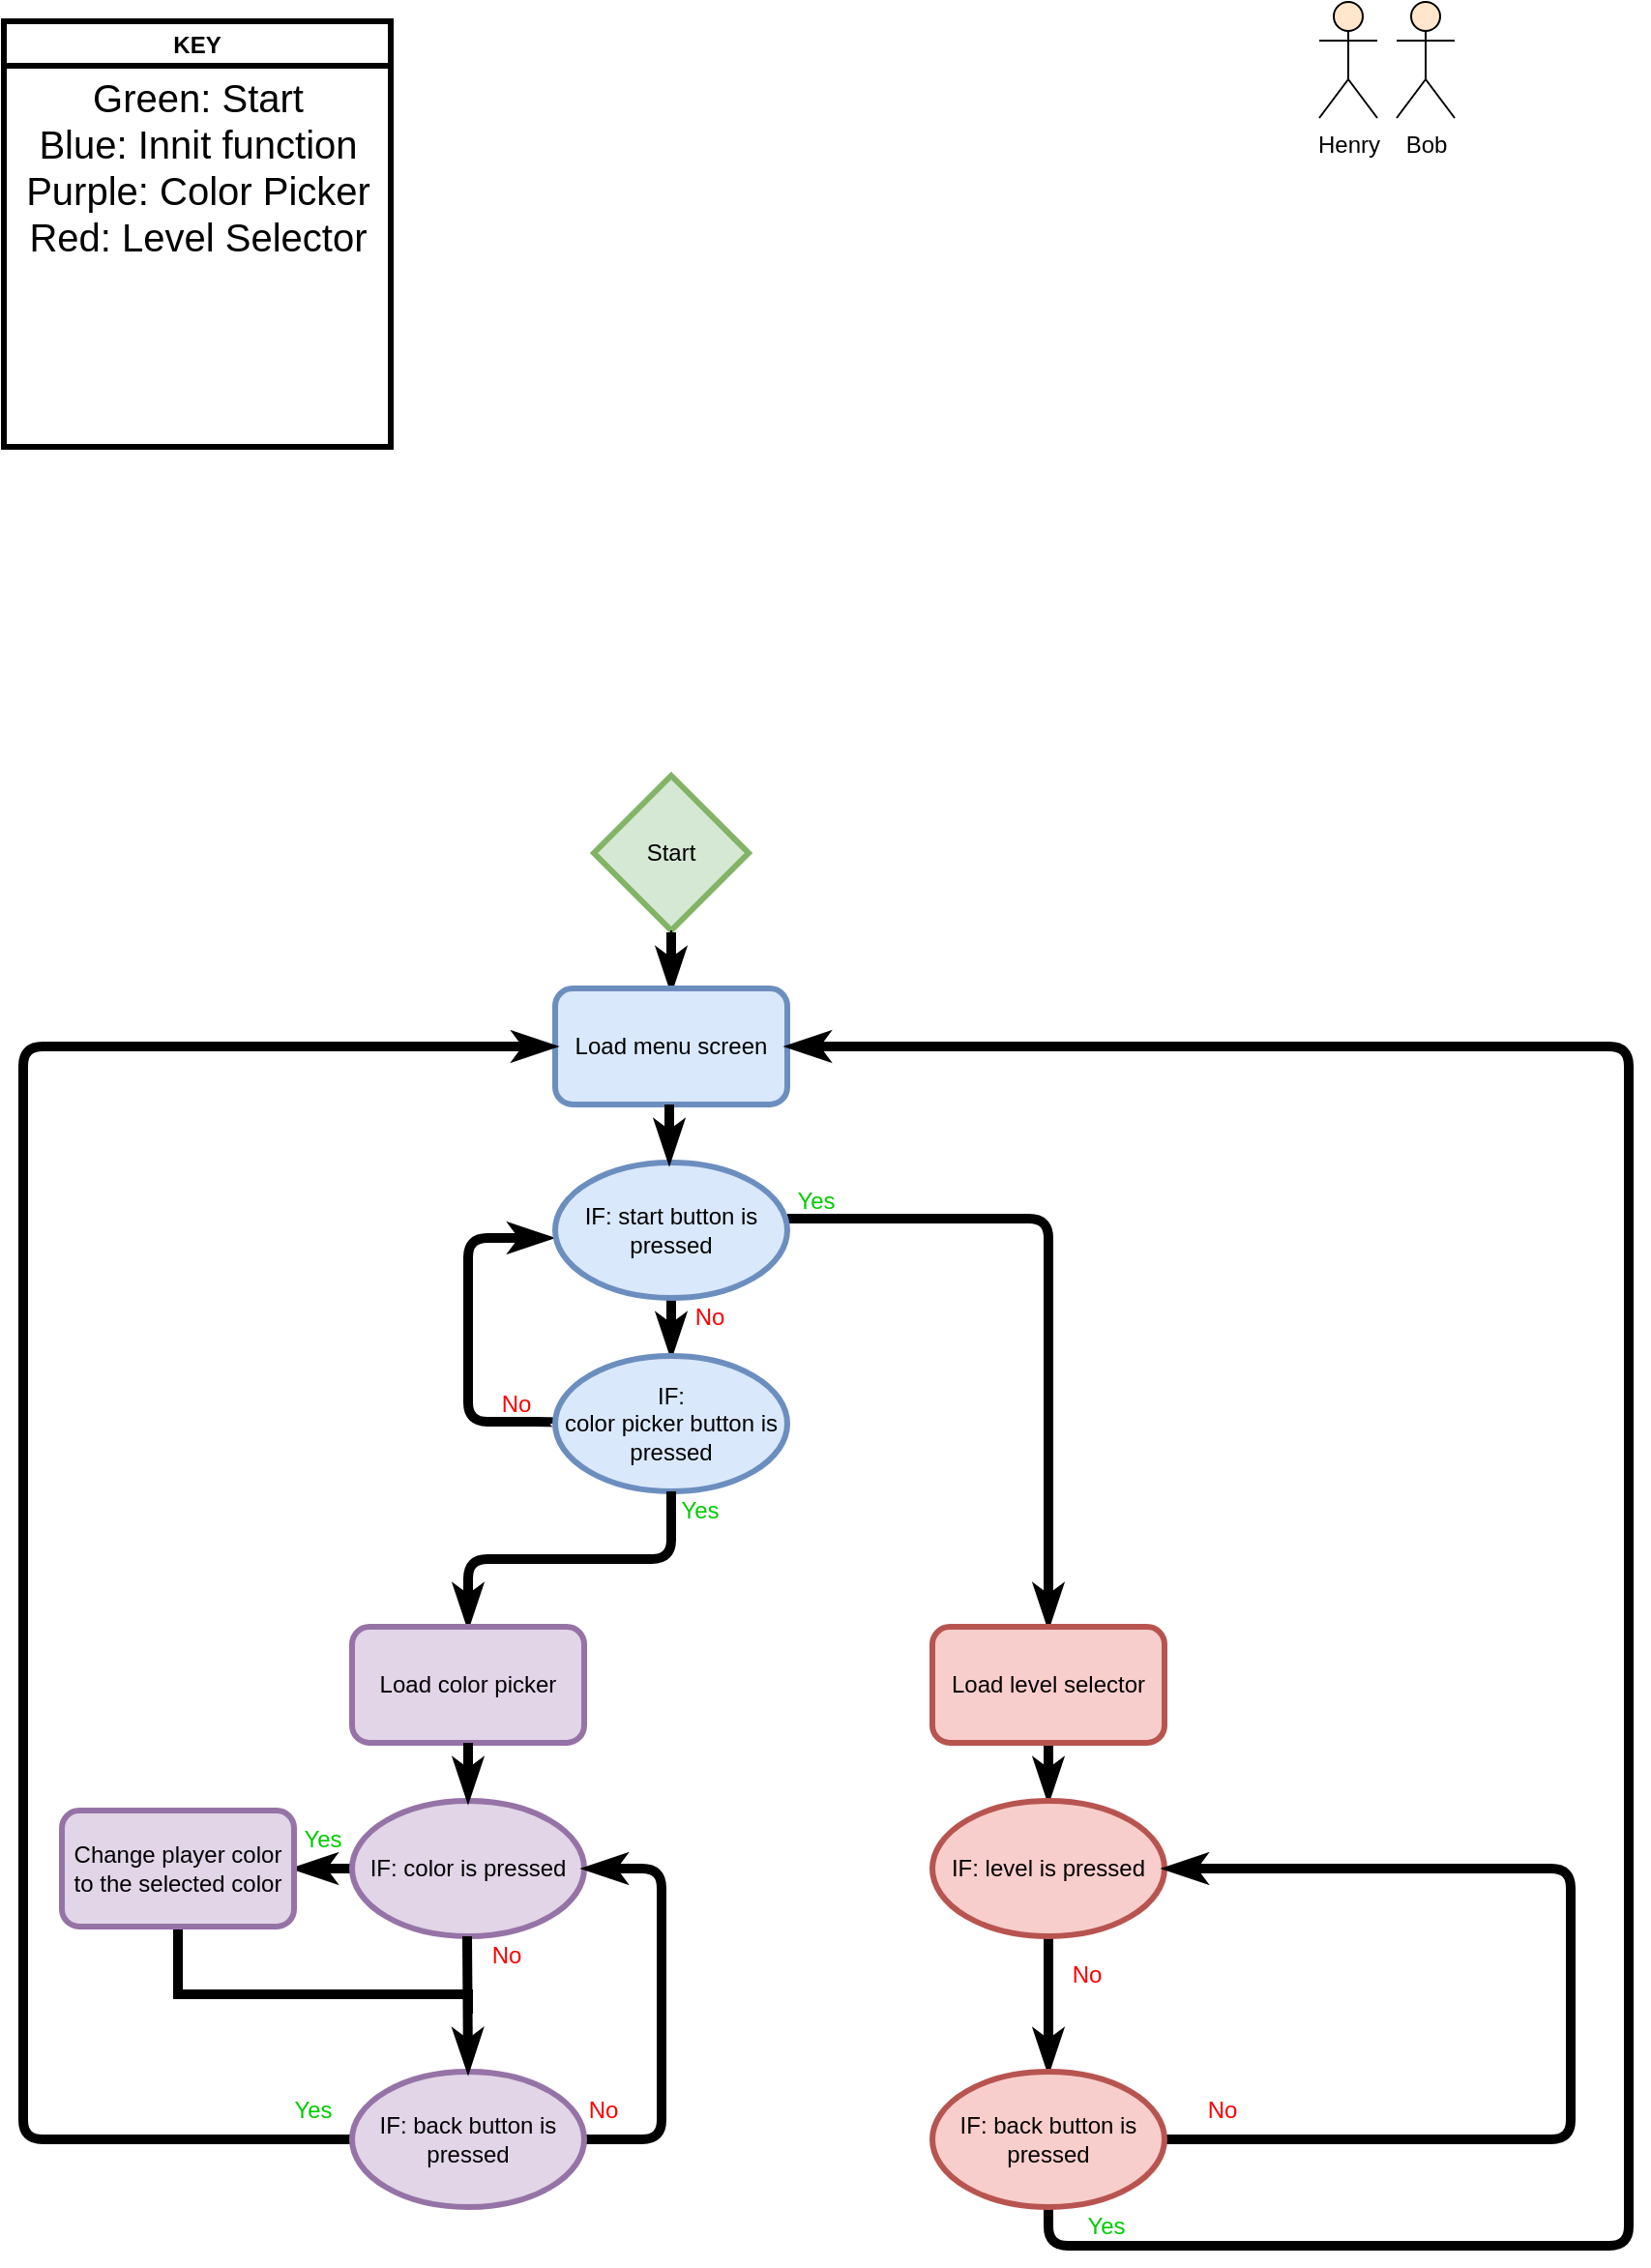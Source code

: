 <mxfile version="15.1.1" type="github">
  <diagram id="sANR0Sa7Du-AlCgByeaL" name="Page-1">
    <mxGraphModel dx="1113" dy="555" grid="1" gridSize="10" guides="1" tooltips="1" connect="1" arrows="1" fold="1" page="1" pageScale="1" pageWidth="850" pageHeight="1100" math="0" shadow="0">
      <root>
        <mxCell id="0" />
        <mxCell id="1" parent="0" />
        <mxCell id="qH3xu6opcL6_kooswoq3-1" value="Start" style="rhombus;whiteSpace=wrap;html=1;fillColor=#d5e8d4;strokeColor=#82b366;strokeWidth=3;" parent="1" vertex="1">
          <mxGeometry x="385" y="410" width="80" height="80" as="geometry" />
        </mxCell>
        <mxCell id="qH3xu6opcL6_kooswoq3-3" value="KEY" style="swimlane;strokeWidth=3;" parent="1" vertex="1">
          <mxGeometry x="80" y="20" width="200" height="220" as="geometry" />
        </mxCell>
        <mxCell id="qH3xu6opcL6_kooswoq3-4" value="&lt;font style=&quot;font-size: 20px&quot;&gt;Green: Start&lt;br&gt;Blue: Innit function&lt;br&gt;Purple: Color Picker&lt;br&gt;Red: Level Selector&lt;br&gt;&lt;/font&gt;" style="text;html=1;align=center;verticalAlign=middle;resizable=0;points=[];autosize=1;strokeColor=none;fillColor=none;" parent="qH3xu6opcL6_kooswoq3-3" vertex="1">
          <mxGeometry x="5" y="40" width="190" height="70" as="geometry" />
        </mxCell>
        <mxCell id="qH3xu6opcL6_kooswoq3-9" value="" style="endArrow=none;html=1;strokeColor=#000000;strokeWidth=5;entryX=1;entryY=0.5;entryDx=0;entryDy=0;edgeStyle=orthogonalEdgeStyle;endFill=0;startArrow=classicThin;startFill=1;exitX=0.5;exitY=0;exitDx=0;exitDy=0;" parent="1" source="1hW1MU2cilDxWkgsf2Ak-7" edge="1">
          <mxGeometry width="50" height="50" relative="1" as="geometry">
            <mxPoint x="600" y="780" as="sourcePoint" />
            <mxPoint x="485" y="639" as="targetPoint" />
            <Array as="points">
              <mxPoint x="620" y="850" />
              <mxPoint x="620" y="639" />
            </Array>
          </mxGeometry>
        </mxCell>
        <mxCell id="HlZbUKtkhiLdgMQSABBG-2" value="" style="endArrow=none;html=1;entryX=0.5;entryY=1;entryDx=0;entryDy=0;strokeWidth=5;endFill=0;startArrow=classicThin;startFill=1;" parent="1" edge="1">
          <mxGeometry width="50" height="50" relative="1" as="geometry">
            <mxPoint x="425" y="710" as="sourcePoint" />
            <mxPoint x="425" y="670" as="targetPoint" />
          </mxGeometry>
        </mxCell>
        <mxCell id="HlZbUKtkhiLdgMQSABBG-6" value="" style="endArrow=classicThin;html=1;strokeWidth=5;startArrow=none;startFill=0;endFill=1;exitX=0;exitY=0.5;exitDx=0;exitDy=0;edgeStyle=orthogonalEdgeStyle;" parent="1" source="HlZbUKtkhiLdgMQSABBG-19" edge="1">
          <mxGeometry width="50" height="50" relative="1" as="geometry">
            <mxPoint x="320" y="637" as="sourcePoint" />
            <mxPoint x="363" y="649" as="targetPoint" />
            <Array as="points">
              <mxPoint x="320" y="744" />
              <mxPoint x="320" y="649" />
              <mxPoint x="363" y="649" />
            </Array>
          </mxGeometry>
        </mxCell>
        <mxCell id="HlZbUKtkhiLdgMQSABBG-9" value="&lt;font color=&quot;#ff0000&quot;&gt;No&lt;/font&gt;" style="text;html=1;strokeColor=none;fillColor=none;align=center;verticalAlign=middle;whiteSpace=wrap;rounded=0;" parent="1" vertex="1">
          <mxGeometry x="325" y="725" width="40" height="20" as="geometry" />
        </mxCell>
        <mxCell id="HlZbUKtkhiLdgMQSABBG-13" value="&lt;font color=&quot;#ff0000&quot;&gt;No&lt;/font&gt;" style="text;html=1;strokeColor=none;fillColor=none;align=center;verticalAlign=middle;whiteSpace=wrap;rounded=0;" parent="1" vertex="1">
          <mxGeometry x="425" y="680" width="40" height="20" as="geometry" />
        </mxCell>
        <mxCell id="HlZbUKtkhiLdgMQSABBG-17" value="&lt;span&gt;IF: start button is pressed&lt;/span&gt;" style="ellipse;whiteSpace=wrap;html=1;fillColor=#dae8fc;strokeColor=#6c8ebf;strokeWidth=3;" parent="1" vertex="1">
          <mxGeometry x="365" y="610" width="120" height="70" as="geometry" />
        </mxCell>
        <mxCell id="HlZbUKtkhiLdgMQSABBG-18" value="" style="endArrow=none;html=1;entryX=0.5;entryY=1;entryDx=0;entryDy=0;strokeWidth=5;startArrow=classicThin;startFill=1;" parent="1" edge="1">
          <mxGeometry width="50" height="50" relative="1" as="geometry">
            <mxPoint x="425" y="521" as="sourcePoint" />
            <mxPoint x="425" y="491" as="targetPoint" />
          </mxGeometry>
        </mxCell>
        <mxCell id="HlZbUKtkhiLdgMQSABBG-19" value="&lt;span&gt;IF: &lt;br&gt;color picker button is pressed&lt;/span&gt;" style="ellipse;whiteSpace=wrap;html=1;fillColor=#dae8fc;strokeColor=#6c8ebf;strokeWidth=3;" parent="1" vertex="1">
          <mxGeometry x="365" y="710" width="120" height="70" as="geometry" />
        </mxCell>
        <mxCell id="z5al1TYBWJ1lYyxTN1bS-4" value="" style="endArrow=classicThin;html=1;strokeWidth=5;exitX=0.5;exitY=1;exitDx=0;exitDy=0;endFill=1;edgeStyle=orthogonalEdgeStyle;" parent="1" source="HlZbUKtkhiLdgMQSABBG-19" target="z5al1TYBWJ1lYyxTN1bS-6" edge="1">
          <mxGeometry width="50" height="50" relative="1" as="geometry">
            <mxPoint x="400" y="630" as="sourcePoint" />
            <mxPoint x="425" y="720" as="targetPoint" />
          </mxGeometry>
        </mxCell>
        <mxCell id="z5al1TYBWJ1lYyxTN1bS-6" value="Load color picker" style="rounded=1;whiteSpace=wrap;html=1;fillColor=#e1d5e7;strokeColor=#9673a6;strokeWidth=3;" parent="1" vertex="1">
          <mxGeometry x="260" y="850" width="120" height="60" as="geometry" />
        </mxCell>
        <mxCell id="1hW1MU2cilDxWkgsf2Ak-1" value="&lt;font color=&quot;#00cc00&quot;&gt;Yes&lt;/font&gt;" style="text;html=1;strokeColor=none;fillColor=none;align=center;verticalAlign=middle;whiteSpace=wrap;rounded=0;" parent="1" vertex="1">
          <mxGeometry x="480" y="620" width="40" height="20" as="geometry" />
        </mxCell>
        <mxCell id="1hW1MU2cilDxWkgsf2Ak-2" value="&lt;font color=&quot;#00cc00&quot;&gt;Yes&lt;/font&gt;" style="text;html=1;strokeColor=none;fillColor=none;align=center;verticalAlign=middle;whiteSpace=wrap;rounded=0;" parent="1" vertex="1">
          <mxGeometry x="420" y="780" width="40" height="20" as="geometry" />
        </mxCell>
        <mxCell id="1hW1MU2cilDxWkgsf2Ak-4" value="" style="edgeStyle=orthogonalEdgeStyle;rounded=0;orthogonalLoop=1;jettySize=auto;html=1;startArrow=classicThin;startFill=1;endArrow=none;endFill=0;" parent="1" source="1hW1MU2cilDxWkgsf2Ak-3" target="qH3xu6opcL6_kooswoq3-1" edge="1">
          <mxGeometry relative="1" as="geometry" />
        </mxCell>
        <mxCell id="1hW1MU2cilDxWkgsf2Ak-3" value="Load menu screen" style="rounded=1;whiteSpace=wrap;html=1;fillColor=#dae8fc;strokeColor=#6c8ebf;strokeWidth=3;" parent="1" vertex="1">
          <mxGeometry x="365" y="520" width="120" height="60" as="geometry" />
        </mxCell>
        <mxCell id="1hW1MU2cilDxWkgsf2Ak-5" value="" style="edgeStyle=orthogonalEdgeStyle;rounded=0;orthogonalLoop=1;jettySize=auto;html=1;startArrow=classicThin;startFill=1;endArrow=none;endFill=0;strokeWidth=5;" parent="1" edge="1">
          <mxGeometry relative="1" as="geometry">
            <mxPoint x="424" y="610" as="sourcePoint" />
            <mxPoint x="424" y="580" as="targetPoint" />
          </mxGeometry>
        </mxCell>
        <mxCell id="yoXjjoeokbbWdY5fdKAf-14" style="edgeStyle=orthogonalEdgeStyle;rounded=0;orthogonalLoop=1;jettySize=auto;html=1;entryX=0.5;entryY=0;entryDx=0;entryDy=0;endArrow=classicThin;endFill=1;strokeWidth=5;" parent="1" source="1hW1MU2cilDxWkgsf2Ak-7" target="yoXjjoeokbbWdY5fdKAf-13" edge="1">
          <mxGeometry relative="1" as="geometry" />
        </mxCell>
        <mxCell id="1hW1MU2cilDxWkgsf2Ak-7" value="Load level selector" style="rounded=1;whiteSpace=wrap;html=1;strokeWidth=3;fillColor=#f8cecc;strokeColor=#b85450;" parent="1" vertex="1">
          <mxGeometry x="560" y="850" width="120" height="60" as="geometry" />
        </mxCell>
        <mxCell id="ZbSbrt5vP9VM88DJlWoI-17" value="" style="edgeStyle=orthogonalEdgeStyle;rounded=0;orthogonalLoop=1;jettySize=auto;html=1;endArrow=classicThin;endFill=1;strokeWidth=5;" parent="1" source="fsFY9wsdsCtNqfY3CEtP-2" target="ZbSbrt5vP9VM88DJlWoI-5" edge="1">
          <mxGeometry relative="1" as="geometry" />
        </mxCell>
        <mxCell id="fsFY9wsdsCtNqfY3CEtP-2" value="&lt;span&gt;IF: color is pressed&lt;br&gt;&lt;/span&gt;" style="ellipse;whiteSpace=wrap;html=1;fillColor=#e1d5e7;strokeColor=#9673a6;strokeWidth=3;" parent="1" vertex="1">
          <mxGeometry x="260" y="940" width="120" height="70" as="geometry" />
        </mxCell>
        <mxCell id="fsFY9wsdsCtNqfY3CEtP-4" value="" style="endArrow=none;html=1;entryX=0.5;entryY=1;entryDx=0;entryDy=0;exitX=0.5;exitY=0;exitDx=0;exitDy=0;startArrow=classicThin;startFill=1;strokeWidth=5;" parent="1" source="fsFY9wsdsCtNqfY3CEtP-2" target="z5al1TYBWJ1lYyxTN1bS-6" edge="1">
          <mxGeometry width="50" height="50" relative="1" as="geometry">
            <mxPoint x="570" y="960" as="sourcePoint" />
            <mxPoint x="620" y="910" as="targetPoint" />
          </mxGeometry>
        </mxCell>
        <mxCell id="fsFY9wsdsCtNqfY3CEtP-5" value="Bob" style="shape=umlActor;verticalLabelPosition=bottom;verticalAlign=top;html=1;fillColor=#ffe6cc;" parent="1" vertex="1">
          <mxGeometry x="800" y="10" width="30" height="60" as="geometry" />
        </mxCell>
        <mxCell id="fsFY9wsdsCtNqfY3CEtP-9" value="&lt;font color=&quot;#00cc00&quot;&gt;Yes&lt;/font&gt;" style="text;html=1;strokeColor=none;fillColor=none;align=center;verticalAlign=middle;whiteSpace=wrap;rounded=0;" parent="1" vertex="1">
          <mxGeometry x="225" y="950" width="40" height="20" as="geometry" />
        </mxCell>
        <mxCell id="yoXjjoeokbbWdY5fdKAf-1" style="edgeStyle=orthogonalEdgeStyle;rounded=0;orthogonalLoop=1;jettySize=auto;html=1;strokeWidth=5;endArrow=none;endFill=0;" parent="1" source="ZbSbrt5vP9VM88DJlWoI-5" edge="1">
          <mxGeometry relative="1" as="geometry">
            <mxPoint x="320" y="1050" as="targetPoint" />
            <Array as="points">
              <mxPoint x="170" y="1040" />
              <mxPoint x="320" y="1040" />
            </Array>
          </mxGeometry>
        </mxCell>
        <mxCell id="ZbSbrt5vP9VM88DJlWoI-5" value="&lt;span&gt;Change player color to the selected color&lt;/span&gt;" style="rounded=1;whiteSpace=wrap;html=1;strokeWidth=3;fillColor=#e1d5e7;strokeColor=#9673a6;" parent="1" vertex="1">
          <mxGeometry x="110" y="945" width="120" height="60" as="geometry" />
        </mxCell>
        <mxCell id="ZbSbrt5vP9VM88DJlWoI-10" value="Henry" style="shape=umlActor;verticalLabelPosition=bottom;verticalAlign=top;html=1;fillColor=#ffe6cc;" parent="1" vertex="1">
          <mxGeometry x="760" y="10" width="30" height="60" as="geometry" />
        </mxCell>
        <mxCell id="ZbSbrt5vP9VM88DJlWoI-18" style="edgeStyle=orthogonalEdgeStyle;rounded=1;orthogonalLoop=1;jettySize=auto;html=1;entryX=1;entryY=0.5;entryDx=0;entryDy=0;endArrow=classicThin;endFill=1;strokeWidth=5;exitX=1;exitY=0.5;exitDx=0;exitDy=0;" parent="1" source="ZbSbrt5vP9VM88DJlWoI-14" target="fsFY9wsdsCtNqfY3CEtP-2" edge="1">
          <mxGeometry relative="1" as="geometry">
            <Array as="points">
              <mxPoint x="420" y="1115" />
              <mxPoint x="420" y="975" />
            </Array>
          </mxGeometry>
        </mxCell>
        <mxCell id="ZbSbrt5vP9VM88DJlWoI-20" style="edgeStyle=orthogonalEdgeStyle;rounded=1;orthogonalLoop=1;jettySize=auto;html=1;endArrow=classicThin;endFill=1;strokeWidth=5;entryX=0;entryY=0.5;entryDx=0;entryDy=0;exitX=0;exitY=0.5;exitDx=0;exitDy=0;" parent="1" source="ZbSbrt5vP9VM88DJlWoI-14" target="1hW1MU2cilDxWkgsf2Ak-3" edge="1">
          <mxGeometry relative="1" as="geometry">
            <mxPoint x="290" y="620" as="targetPoint" />
            <Array as="points">
              <mxPoint x="90" y="1115" />
              <mxPoint x="90" y="550" />
            </Array>
          </mxGeometry>
        </mxCell>
        <mxCell id="ZbSbrt5vP9VM88DJlWoI-14" value="&lt;span&gt;IF: back button is pressed&lt;br&gt;&lt;/span&gt;" style="ellipse;whiteSpace=wrap;html=1;fillColor=#e1d5e7;strokeColor=#9673a6;strokeWidth=3;" parent="1" vertex="1">
          <mxGeometry x="260" y="1080" width="120" height="70" as="geometry" />
        </mxCell>
        <mxCell id="ZbSbrt5vP9VM88DJlWoI-15" value="" style="endArrow=none;html=1;entryX=0.5;entryY=1;entryDx=0;entryDy=0;exitX=0.5;exitY=0;exitDx=0;exitDy=0;startArrow=classicThin;startFill=1;strokeWidth=5;" parent="1" source="ZbSbrt5vP9VM88DJlWoI-14" edge="1">
          <mxGeometry width="50" height="50" relative="1" as="geometry">
            <mxPoint x="319.5" y="1040" as="sourcePoint" />
            <mxPoint x="319.5" y="1010" as="targetPoint" />
          </mxGeometry>
        </mxCell>
        <mxCell id="ZbSbrt5vP9VM88DJlWoI-16" value="&lt;font color=&quot;#ff0000&quot;&gt;No&lt;/font&gt;" style="text;html=1;strokeColor=none;fillColor=none;align=center;verticalAlign=middle;whiteSpace=wrap;rounded=0;" parent="1" vertex="1">
          <mxGeometry x="320" y="1010" width="40" height="20" as="geometry" />
        </mxCell>
        <mxCell id="ZbSbrt5vP9VM88DJlWoI-19" value="&lt;font color=&quot;#ff0000&quot;&gt;No&lt;/font&gt;" style="text;html=1;strokeColor=none;fillColor=none;align=center;verticalAlign=middle;whiteSpace=wrap;rounded=0;" parent="1" vertex="1">
          <mxGeometry x="370" y="1090" width="40" height="20" as="geometry" />
        </mxCell>
        <mxCell id="ZbSbrt5vP9VM88DJlWoI-21" value="&lt;font color=&quot;#00cc00&quot;&gt;Yes&lt;/font&gt;" style="text;html=1;strokeColor=none;fillColor=none;align=center;verticalAlign=middle;whiteSpace=wrap;rounded=0;" parent="1" vertex="1">
          <mxGeometry x="220" y="1090" width="40" height="20" as="geometry" />
        </mxCell>
        <mxCell id="yoXjjoeokbbWdY5fdKAf-7" style="edgeStyle=orthogonalEdgeStyle;rounded=1;orthogonalLoop=1;jettySize=auto;html=1;entryX=1.033;entryY=0.414;entryDx=0;entryDy=0;entryPerimeter=0;endArrow=classicThin;endFill=1;strokeWidth=5;exitX=1;exitY=0.5;exitDx=0;exitDy=0;" parent="1" edge="1">
          <mxGeometry relative="1" as="geometry">
            <Array as="points">
              <mxPoint x="790" y="625" />
              <mxPoint x="790" y="479" />
            </Array>
            <mxPoint x="753.96" y="478.98" as="targetPoint" />
          </mxGeometry>
        </mxCell>
        <mxCell id="O-zRNot-esT4dn0OZAIN-2" value="" style="edgeStyle=orthogonalEdgeStyle;rounded=0;orthogonalLoop=1;jettySize=auto;html=1;strokeWidth=5;endArrow=classicThin;endFill=1;" edge="1" parent="1" source="yoXjjoeokbbWdY5fdKAf-13" target="O-zRNot-esT4dn0OZAIN-1">
          <mxGeometry relative="1" as="geometry" />
        </mxCell>
        <mxCell id="yoXjjoeokbbWdY5fdKAf-13" value="&lt;span&gt;IF: level is pressed&lt;br&gt;&lt;/span&gt;" style="ellipse;whiteSpace=wrap;html=1;fillColor=#f8cecc;strokeColor=#b85450;strokeWidth=3;" parent="1" vertex="1">
          <mxGeometry x="560" y="940" width="120" height="70" as="geometry" />
        </mxCell>
        <mxCell id="O-zRNot-esT4dn0OZAIN-8" style="edgeStyle=orthogonalEdgeStyle;rounded=1;orthogonalLoop=1;jettySize=auto;html=1;entryX=1;entryY=0.5;entryDx=0;entryDy=0;endArrow=classicThin;endFill=1;strokeColor=#000000;strokeWidth=5;exitX=0.5;exitY=1;exitDx=0;exitDy=0;" edge="1" parent="1" source="O-zRNot-esT4dn0OZAIN-1" target="1hW1MU2cilDxWkgsf2Ak-3">
          <mxGeometry relative="1" as="geometry">
            <Array as="points">
              <mxPoint x="620" y="1170" />
              <mxPoint x="920" y="1170" />
              <mxPoint x="920" y="550" />
            </Array>
          </mxGeometry>
        </mxCell>
        <mxCell id="O-zRNot-esT4dn0OZAIN-10" style="edgeStyle=orthogonalEdgeStyle;rounded=1;orthogonalLoop=1;jettySize=auto;html=1;exitX=1;exitY=0.5;exitDx=0;exitDy=0;entryX=1;entryY=0.5;entryDx=0;entryDy=0;endArrow=classicThin;endFill=1;strokeColor=#000000;strokeWidth=5;" edge="1" parent="1" source="O-zRNot-esT4dn0OZAIN-1" target="yoXjjoeokbbWdY5fdKAf-13">
          <mxGeometry relative="1" as="geometry">
            <Array as="points">
              <mxPoint x="890" y="1115" />
              <mxPoint x="890" y="975" />
            </Array>
          </mxGeometry>
        </mxCell>
        <mxCell id="O-zRNot-esT4dn0OZAIN-1" value="&lt;span&gt;IF: back button is pressed&lt;br&gt;&lt;/span&gt;" style="ellipse;whiteSpace=wrap;html=1;fillColor=#f8cecc;strokeColor=#b85450;strokeWidth=3;" vertex="1" parent="1">
          <mxGeometry x="560" y="1080" width="120" height="70" as="geometry" />
        </mxCell>
        <mxCell id="O-zRNot-esT4dn0OZAIN-11" value="&lt;font color=&quot;#ff0000&quot;&gt;No&lt;/font&gt;" style="text;html=1;strokeColor=none;fillColor=none;align=center;verticalAlign=middle;whiteSpace=wrap;rounded=0;" vertex="1" parent="1">
          <mxGeometry x="690" y="1090" width="40" height="20" as="geometry" />
        </mxCell>
        <mxCell id="O-zRNot-esT4dn0OZAIN-12" value="&lt;font color=&quot;#00cc00&quot;&gt;Yes&lt;/font&gt;" style="text;html=1;strokeColor=none;fillColor=none;align=center;verticalAlign=middle;whiteSpace=wrap;rounded=0;" vertex="1" parent="1">
          <mxGeometry x="630" y="1150" width="40" height="20" as="geometry" />
        </mxCell>
        <mxCell id="O-zRNot-esT4dn0OZAIN-13" value="&lt;font color=&quot;#ff0000&quot;&gt;No&lt;/font&gt;" style="text;html=1;strokeColor=none;fillColor=none;align=center;verticalAlign=middle;whiteSpace=wrap;rounded=0;" vertex="1" parent="1">
          <mxGeometry x="620" y="1020" width="40" height="20" as="geometry" />
        </mxCell>
      </root>
    </mxGraphModel>
  </diagram>
</mxfile>
